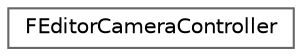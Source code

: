 digraph "Graphical Class Hierarchy"
{
 // INTERACTIVE_SVG=YES
 // LATEX_PDF_SIZE
  bgcolor="transparent";
  edge [fontname=Helvetica,fontsize=10,labelfontname=Helvetica,labelfontsize=10];
  node [fontname=Helvetica,fontsize=10,shape=box,height=0.2,width=0.4];
  rankdir="LR";
  Node0 [id="Node000000",label="FEditorCameraController",height=0.2,width=0.4,color="grey40", fillcolor="white", style="filled",URL="$d8/dab/classFEditorCameraController.html",tooltip="FEditorCameraController."];
}
